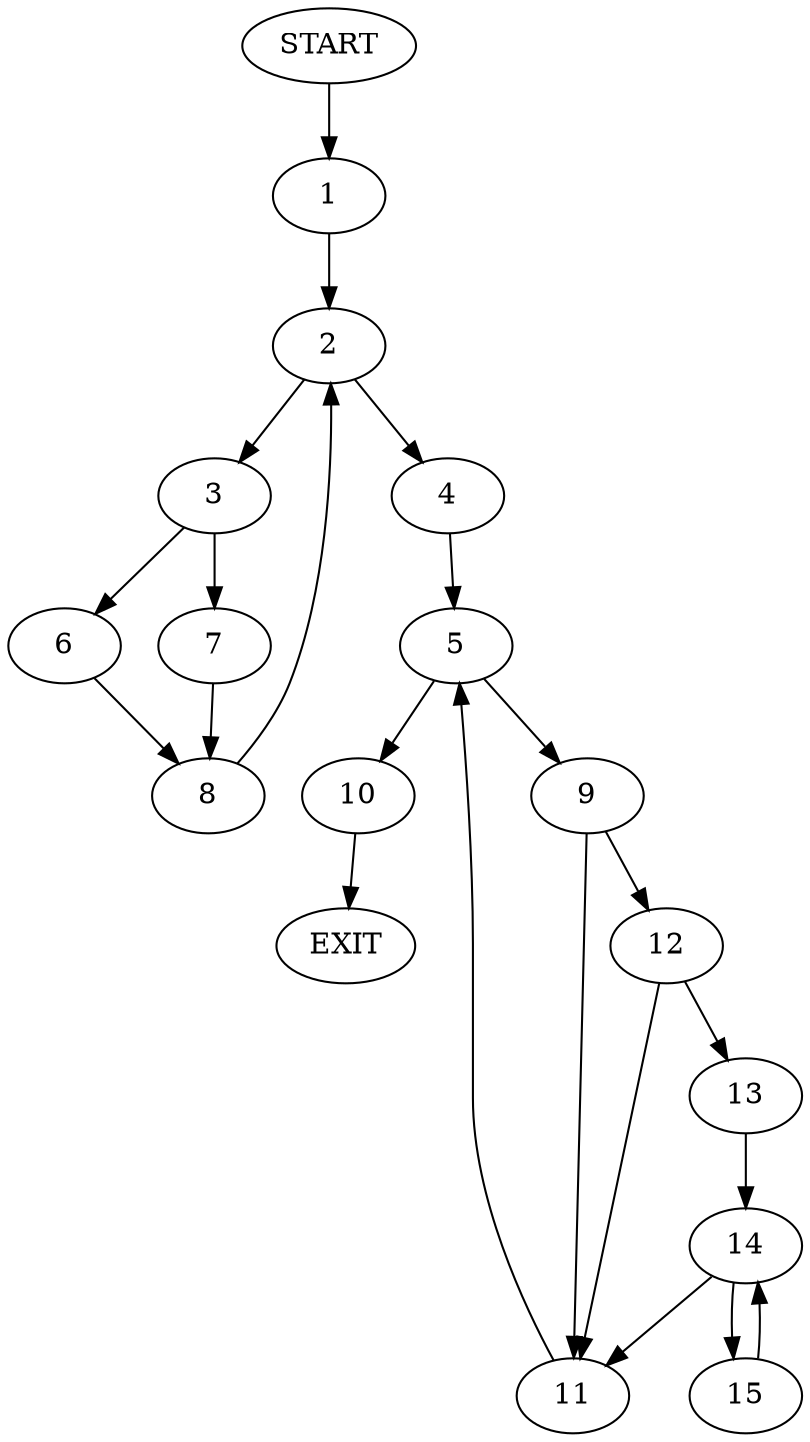 digraph {
0 [label="START"]
16 [label="EXIT"]
0 -> 1
1 -> 2
2 -> 3
2 -> 4
4 -> 5
3 -> 6
3 -> 7
6 -> 8
7 -> 8
8 -> 2
5 -> 9
5 -> 10
9 -> 11
9 -> 12
10 -> 16
11 -> 5
12 -> 11
12 -> 13
13 -> 14
14 -> 11
14 -> 15
15 -> 14
}
